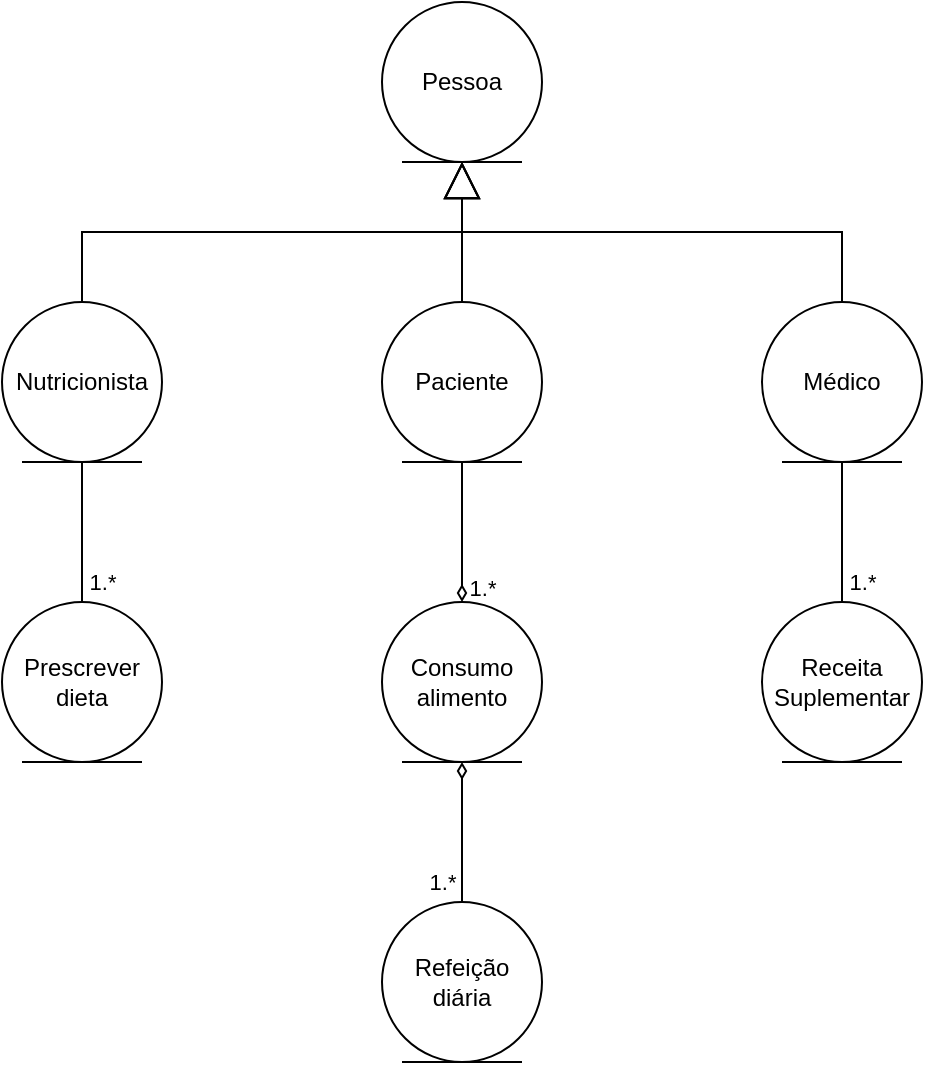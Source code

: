 <mxfile version="27.0.6">
  <diagram name="Página-1" id="nXQz9VLSLlL5GwqTy-l1">
    <mxGraphModel dx="655" dy="383" grid="1" gridSize="10" guides="1" tooltips="1" connect="1" arrows="1" fold="1" page="1" pageScale="1" pageWidth="827" pageHeight="1169" math="0" shadow="0" adaptiveColors="none">
      <root>
        <mxCell id="0" />
        <mxCell id="1" parent="0" />
        <mxCell id="yfyngpZ6kTW5o_8SKnOL-1" value="Pessoa" style="ellipse;shape=umlEntity;whiteSpace=wrap;html=1;" vertex="1" parent="1">
          <mxGeometry x="380" y="80" width="80" height="80" as="geometry" />
        </mxCell>
        <mxCell id="yfyngpZ6kTW5o_8SKnOL-2" value="Nutricionista" style="ellipse;shape=umlEntity;whiteSpace=wrap;html=1;" vertex="1" parent="1">
          <mxGeometry x="190" y="230" width="80" height="80" as="geometry" />
        </mxCell>
        <mxCell id="yfyngpZ6kTW5o_8SKnOL-25" value="" style="edgeStyle=orthogonalEdgeStyle;rounded=0;orthogonalLoop=1;jettySize=auto;html=1;endArrow=diamondThin;endFill=0;" edge="1" parent="1" source="yfyngpZ6kTW5o_8SKnOL-3" target="yfyngpZ6kTW5o_8SKnOL-6">
          <mxGeometry relative="1" as="geometry" />
        </mxCell>
        <mxCell id="yfyngpZ6kTW5o_8SKnOL-26" value="1.*" style="edgeLabel;html=1;align=center;verticalAlign=middle;resizable=0;points=[];" vertex="1" connectable="0" parent="yfyngpZ6kTW5o_8SKnOL-25">
          <mxGeometry x="0.797" y="1" relative="1" as="geometry">
            <mxPoint x="9" as="offset" />
          </mxGeometry>
        </mxCell>
        <mxCell id="yfyngpZ6kTW5o_8SKnOL-3" value="Paciente" style="ellipse;shape=umlEntity;whiteSpace=wrap;html=1;" vertex="1" parent="1">
          <mxGeometry x="380" y="230" width="80" height="80" as="geometry" />
        </mxCell>
        <mxCell id="yfyngpZ6kTW5o_8SKnOL-4" value="Médico" style="ellipse;shape=umlEntity;whiteSpace=wrap;html=1;" vertex="1" parent="1">
          <mxGeometry x="570" y="230" width="80" height="80" as="geometry" />
        </mxCell>
        <mxCell id="yfyngpZ6kTW5o_8SKnOL-19" value="" style="edgeStyle=orthogonalEdgeStyle;rounded=0;orthogonalLoop=1;jettySize=auto;html=1;endArrow=none;startFill=0;" edge="1" parent="1" source="yfyngpZ6kTW5o_8SKnOL-5" target="yfyngpZ6kTW5o_8SKnOL-2">
          <mxGeometry relative="1" as="geometry" />
        </mxCell>
        <mxCell id="yfyngpZ6kTW5o_8SKnOL-20" value="1.*" style="edgeLabel;html=1;align=center;verticalAlign=middle;resizable=0;points=[];" vertex="1" connectable="0" parent="yfyngpZ6kTW5o_8SKnOL-19">
          <mxGeometry x="-0.333" relative="1" as="geometry">
            <mxPoint x="10" y="13" as="offset" />
          </mxGeometry>
        </mxCell>
        <mxCell id="yfyngpZ6kTW5o_8SKnOL-5" value="Prescrever&lt;div&gt;dieta&lt;/div&gt;" style="ellipse;shape=umlEntity;whiteSpace=wrap;html=1;" vertex="1" parent="1">
          <mxGeometry x="190" y="380" width="80" height="80" as="geometry" />
        </mxCell>
        <mxCell id="yfyngpZ6kTW5o_8SKnOL-6" value="Consumo&lt;div&gt;alimento&lt;/div&gt;" style="ellipse;shape=umlEntity;whiteSpace=wrap;html=1;" vertex="1" parent="1">
          <mxGeometry x="380" y="380" width="80" height="80" as="geometry" />
        </mxCell>
        <mxCell id="yfyngpZ6kTW5o_8SKnOL-21" value="" style="edgeStyle=orthogonalEdgeStyle;rounded=0;orthogonalLoop=1;jettySize=auto;html=1;endArrow=none;startFill=0;" edge="1" parent="1" source="yfyngpZ6kTW5o_8SKnOL-7" target="yfyngpZ6kTW5o_8SKnOL-4">
          <mxGeometry relative="1" as="geometry" />
        </mxCell>
        <mxCell id="yfyngpZ6kTW5o_8SKnOL-22" value="1.*" style="edgeLabel;html=1;align=center;verticalAlign=middle;resizable=0;points=[];" vertex="1" connectable="0" parent="yfyngpZ6kTW5o_8SKnOL-21">
          <mxGeometry x="-0.794" relative="1" as="geometry">
            <mxPoint x="10" y="-3" as="offset" />
          </mxGeometry>
        </mxCell>
        <mxCell id="yfyngpZ6kTW5o_8SKnOL-7" value="Receita&lt;div&gt;Suplementar&lt;/div&gt;" style="ellipse;shape=umlEntity;whiteSpace=wrap;html=1;" vertex="1" parent="1">
          <mxGeometry x="570" y="380" width="80" height="80" as="geometry" />
        </mxCell>
        <mxCell id="yfyngpZ6kTW5o_8SKnOL-8" value="" style="endArrow=block;endSize=16;endFill=0;html=1;rounded=0;entryX=0.5;entryY=1;entryDx=0;entryDy=0;exitX=0.5;exitY=0;exitDx=0;exitDy=0;edgeStyle=orthogonalEdgeStyle;" edge="1" parent="1" source="yfyngpZ6kTW5o_8SKnOL-2" target="yfyngpZ6kTW5o_8SKnOL-1">
          <mxGeometry width="160" relative="1" as="geometry">
            <mxPoint x="360" y="340" as="sourcePoint" />
            <mxPoint x="520" y="340" as="targetPoint" />
          </mxGeometry>
        </mxCell>
        <mxCell id="yfyngpZ6kTW5o_8SKnOL-9" value="" style="endArrow=block;endSize=16;endFill=0;html=1;rounded=0;entryX=0.5;entryY=1;entryDx=0;entryDy=0;exitX=0.5;exitY=0;exitDx=0;exitDy=0;" edge="1" parent="1" source="yfyngpZ6kTW5o_8SKnOL-3" target="yfyngpZ6kTW5o_8SKnOL-1">
          <mxGeometry width="160" relative="1" as="geometry">
            <mxPoint x="240" y="240" as="sourcePoint" />
            <mxPoint x="430" y="170" as="targetPoint" />
          </mxGeometry>
        </mxCell>
        <mxCell id="yfyngpZ6kTW5o_8SKnOL-10" value="" style="endArrow=block;endSize=16;endFill=0;html=1;rounded=0;entryX=0.5;entryY=1;entryDx=0;entryDy=0;exitX=0.5;exitY=0;exitDx=0;exitDy=0;edgeStyle=orthogonalEdgeStyle;" edge="1" parent="1" source="yfyngpZ6kTW5o_8SKnOL-4" target="yfyngpZ6kTW5o_8SKnOL-1">
          <mxGeometry width="160" relative="1" as="geometry">
            <mxPoint x="670" y="220" as="sourcePoint" />
            <mxPoint x="490" y="160" as="targetPoint" />
          </mxGeometry>
        </mxCell>
        <mxCell id="yfyngpZ6kTW5o_8SKnOL-24" value="" style="edgeStyle=orthogonalEdgeStyle;rounded=0;orthogonalLoop=1;jettySize=auto;html=1;endArrow=diamondThin;endFill=0;" edge="1" parent="1" source="yfyngpZ6kTW5o_8SKnOL-23" target="yfyngpZ6kTW5o_8SKnOL-6">
          <mxGeometry relative="1" as="geometry" />
        </mxCell>
        <mxCell id="yfyngpZ6kTW5o_8SKnOL-27" value="1.*" style="edgeLabel;html=1;align=center;verticalAlign=middle;resizable=0;points=[];" vertex="1" connectable="0" parent="yfyngpZ6kTW5o_8SKnOL-24">
          <mxGeometry x="-0.794" y="1" relative="1" as="geometry">
            <mxPoint x="-9" y="-3" as="offset" />
          </mxGeometry>
        </mxCell>
        <mxCell id="yfyngpZ6kTW5o_8SKnOL-23" value="Refeição&lt;div&gt;diária&lt;/div&gt;" style="ellipse;shape=umlEntity;whiteSpace=wrap;html=1;" vertex="1" parent="1">
          <mxGeometry x="380" y="530" width="80" height="80" as="geometry" />
        </mxCell>
      </root>
    </mxGraphModel>
  </diagram>
</mxfile>
